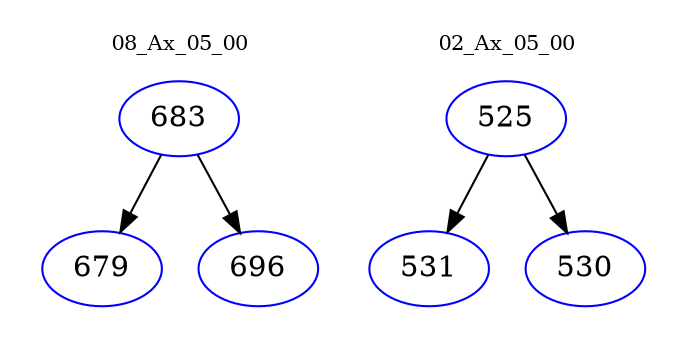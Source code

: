 digraph{
subgraph cluster_0 {
color = white
label = "08_Ax_05_00";
fontsize=10;
T0_683 [label="683", color="blue"]
T0_683 -> T0_679 [color="black"]
T0_679 [label="679", color="blue"]
T0_683 -> T0_696 [color="black"]
T0_696 [label="696", color="blue"]
}
subgraph cluster_1 {
color = white
label = "02_Ax_05_00";
fontsize=10;
T1_525 [label="525", color="blue"]
T1_525 -> T1_531 [color="black"]
T1_531 [label="531", color="blue"]
T1_525 -> T1_530 [color="black"]
T1_530 [label="530", color="blue"]
}
}
